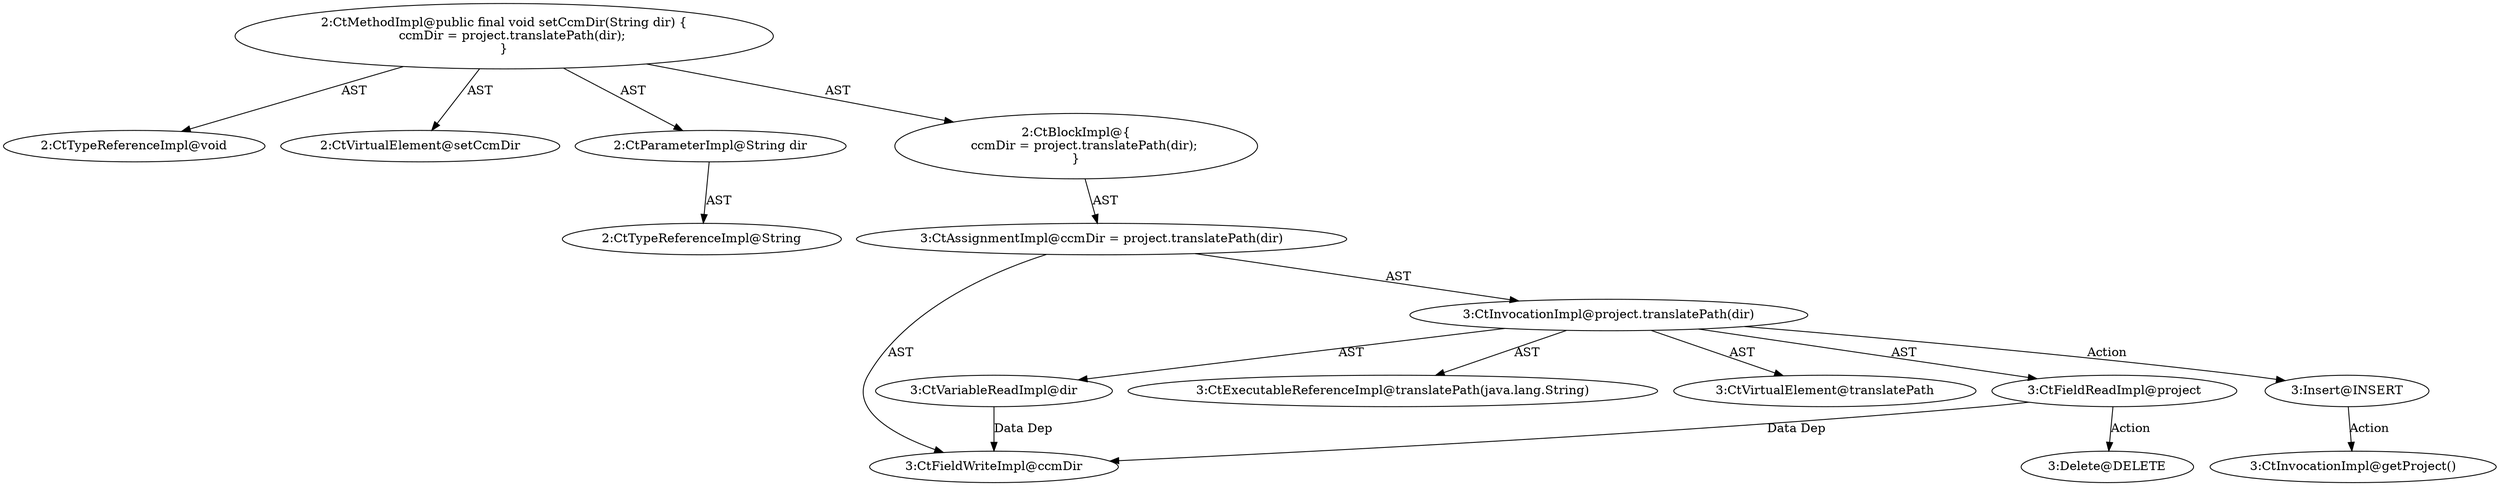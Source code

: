 digraph "setCcmDir#?,String" {
0 [label="2:CtTypeReferenceImpl@void" shape=ellipse]
1 [label="2:CtVirtualElement@setCcmDir" shape=ellipse]
2 [label="2:CtParameterImpl@String dir" shape=ellipse]
3 [label="2:CtTypeReferenceImpl@String" shape=ellipse]
4 [label="3:CtFieldWriteImpl@ccmDir" shape=ellipse]
5 [label="3:CtExecutableReferenceImpl@translatePath(java.lang.String)" shape=ellipse]
6 [label="3:CtVirtualElement@translatePath" shape=ellipse]
7 [label="3:CtFieldReadImpl@project" shape=ellipse]
8 [label="3:CtVariableReadImpl@dir" shape=ellipse]
9 [label="3:CtInvocationImpl@project.translatePath(dir)" shape=ellipse]
10 [label="3:CtAssignmentImpl@ccmDir = project.translatePath(dir)" shape=ellipse]
11 [label="2:CtBlockImpl@\{
    ccmDir = project.translatePath(dir);
\}" shape=ellipse]
12 [label="2:CtMethodImpl@public final void setCcmDir(String dir) \{
    ccmDir = project.translatePath(dir);
\}" shape=ellipse]
13 [label="3:Delete@DELETE" shape=ellipse]
14 [label="3:Insert@INSERT" shape=ellipse]
15 [label="3:CtInvocationImpl@getProject()" shape=ellipse]
2 -> 3 [label="AST"];
7 -> 4 [label="Data Dep"];
7 -> 13 [label="Action"];
8 -> 4 [label="Data Dep"];
9 -> 6 [label="AST"];
9 -> 7 [label="AST"];
9 -> 5 [label="AST"];
9 -> 8 [label="AST"];
9 -> 14 [label="Action"];
10 -> 4 [label="AST"];
10 -> 9 [label="AST"];
11 -> 10 [label="AST"];
12 -> 1 [label="AST"];
12 -> 0 [label="AST"];
12 -> 2 [label="AST"];
12 -> 11 [label="AST"];
14 -> 15 [label="Action"];
}